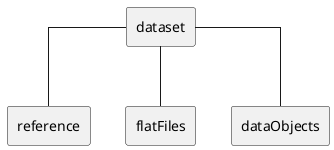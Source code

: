 @startuml
skinparam linetype ortho
rectangle dataset
rectangle reference
rectangle flatFiles
rectangle dataObjects

dataset -- reference
dataset -- flatFiles
dataset -- dataObjects
@enduml
